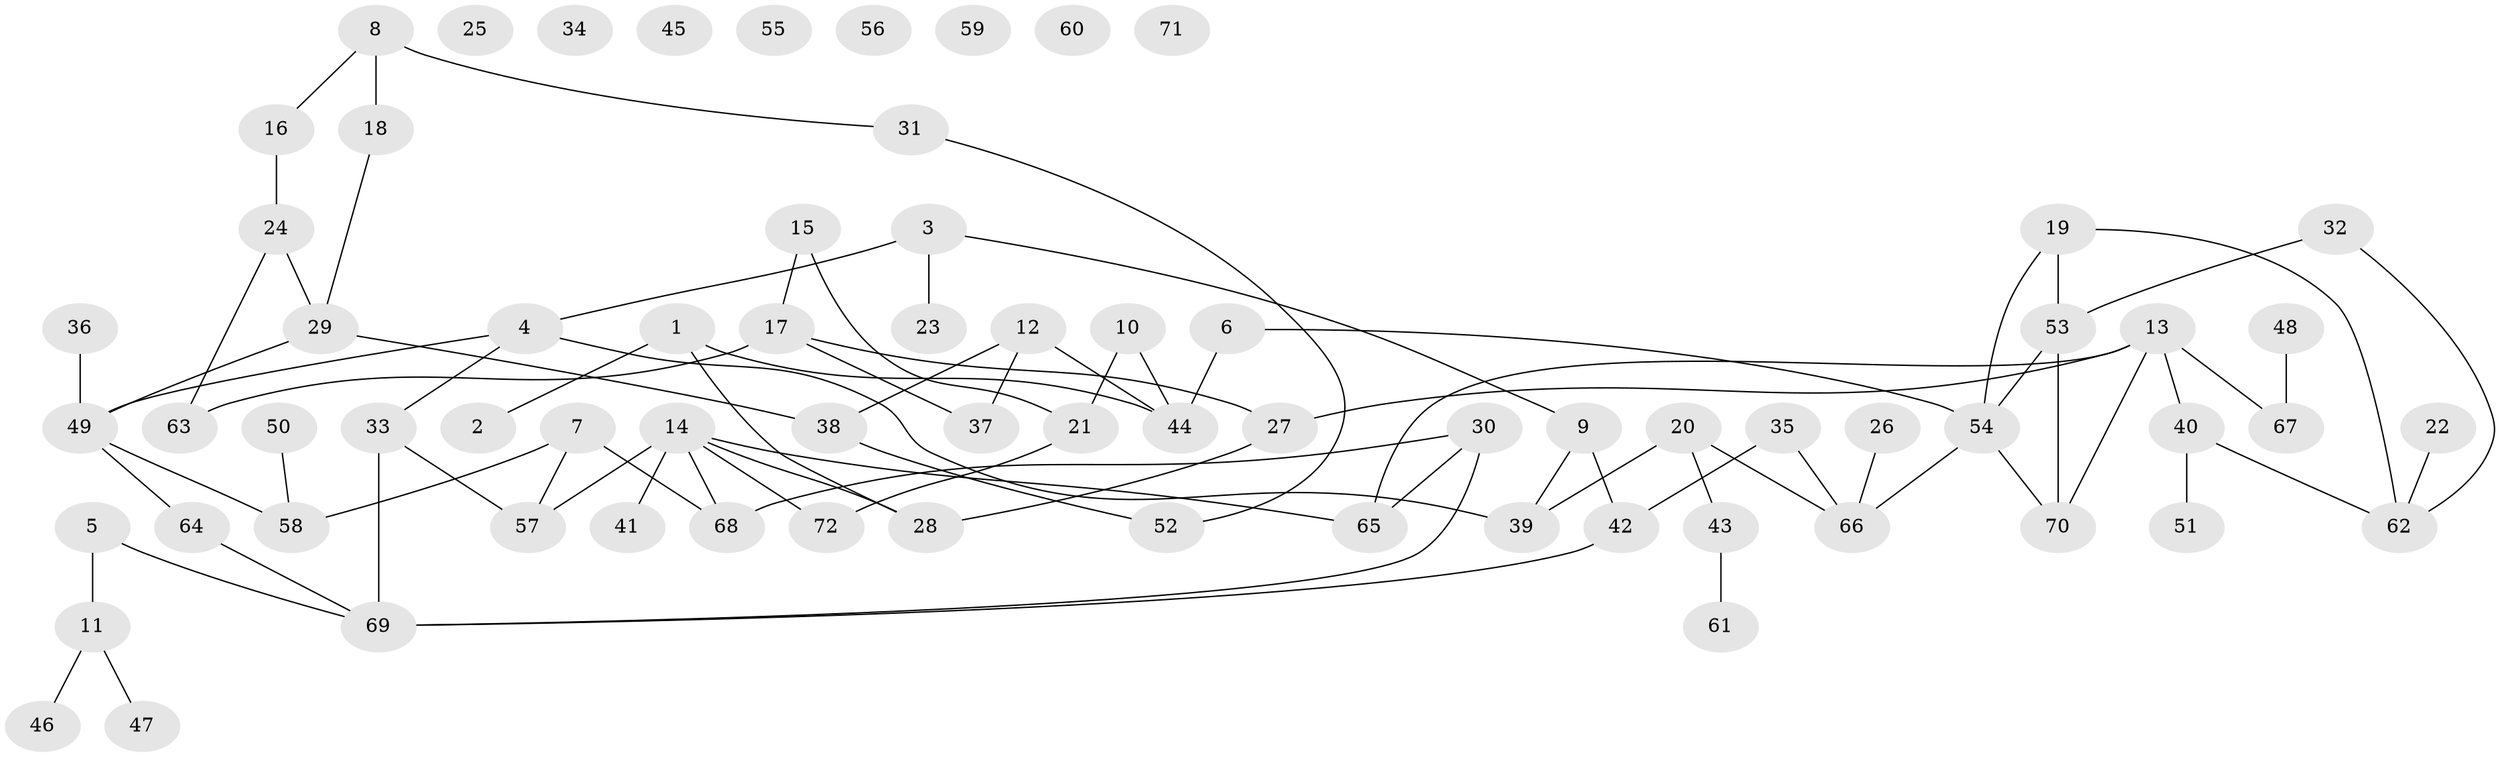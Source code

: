 // Generated by graph-tools (version 1.1) at 2025/00/03/09/25 03:00:54]
// undirected, 72 vertices, 85 edges
graph export_dot {
graph [start="1"]
  node [color=gray90,style=filled];
  1;
  2;
  3;
  4;
  5;
  6;
  7;
  8;
  9;
  10;
  11;
  12;
  13;
  14;
  15;
  16;
  17;
  18;
  19;
  20;
  21;
  22;
  23;
  24;
  25;
  26;
  27;
  28;
  29;
  30;
  31;
  32;
  33;
  34;
  35;
  36;
  37;
  38;
  39;
  40;
  41;
  42;
  43;
  44;
  45;
  46;
  47;
  48;
  49;
  50;
  51;
  52;
  53;
  54;
  55;
  56;
  57;
  58;
  59;
  60;
  61;
  62;
  63;
  64;
  65;
  66;
  67;
  68;
  69;
  70;
  71;
  72;
  1 -- 2;
  1 -- 28;
  1 -- 44;
  3 -- 4;
  3 -- 9;
  3 -- 23;
  4 -- 33;
  4 -- 39;
  4 -- 49;
  5 -- 11;
  5 -- 69;
  6 -- 44;
  6 -- 54;
  7 -- 57;
  7 -- 58;
  7 -- 68;
  8 -- 16;
  8 -- 18;
  8 -- 31;
  9 -- 39;
  9 -- 42;
  10 -- 21;
  10 -- 44;
  11 -- 46;
  11 -- 47;
  12 -- 37;
  12 -- 38;
  12 -- 44;
  13 -- 27;
  13 -- 40;
  13 -- 65;
  13 -- 67;
  13 -- 70;
  14 -- 28;
  14 -- 41;
  14 -- 57;
  14 -- 65;
  14 -- 68;
  14 -- 72;
  15 -- 17;
  15 -- 21;
  16 -- 24;
  17 -- 27;
  17 -- 37;
  17 -- 63;
  18 -- 29;
  19 -- 53;
  19 -- 54;
  19 -- 62;
  20 -- 39;
  20 -- 43;
  20 -- 66;
  21 -- 72;
  22 -- 62;
  24 -- 29;
  24 -- 63;
  26 -- 66;
  27 -- 28;
  29 -- 38;
  29 -- 49;
  30 -- 65;
  30 -- 68;
  30 -- 69;
  31 -- 52;
  32 -- 53;
  32 -- 62;
  33 -- 57;
  33 -- 69;
  35 -- 42;
  35 -- 66;
  36 -- 49;
  38 -- 52;
  40 -- 51;
  40 -- 62;
  42 -- 69;
  43 -- 61;
  48 -- 67;
  49 -- 58;
  49 -- 64;
  50 -- 58;
  53 -- 54;
  53 -- 70;
  54 -- 66;
  54 -- 70;
  64 -- 69;
}
